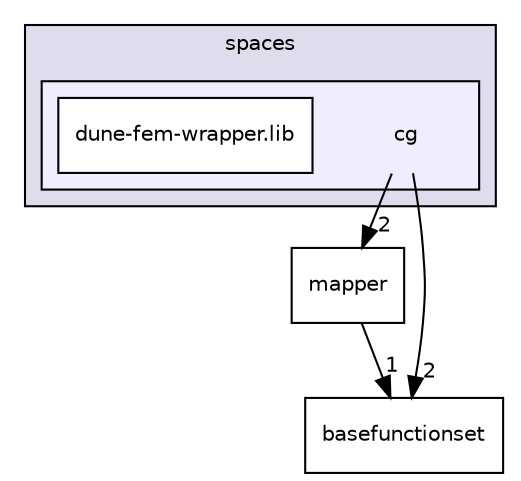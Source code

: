 digraph "cg" {
  compound=true
  node [ fontsize="10", fontname="Helvetica"];
  edge [ labelfontsize="10", labelfontname="Helvetica"];
  subgraph clusterdir_c10f7938b13dcbddf851adbb235e7250 {
    graph [ bgcolor="#ddddee", pencolor="black", label="spaces" fontname="Helvetica", fontsize="10", URL="dir_c10f7938b13dcbddf851adbb235e7250.html"]
  subgraph clusterdir_74593955b6c8233cbf9c2d7349ed4c8a {
    graph [ bgcolor="#eeeeff", pencolor="black", label="" URL="dir_74593955b6c8233cbf9c2d7349ed4c8a.html"];
    dir_74593955b6c8233cbf9c2d7349ed4c8a [shape=plaintext label="cg"];
    dir_1df761907f431ae403b00ea0290ffd16 [shape=box label="dune-fem-wrapper.lib" color="black" fillcolor="white" style="filled" URL="dir_1df761907f431ae403b00ea0290ffd16.html"];
  }
  }
  dir_35f64527f749db039c56891c71e9c2c5 [shape=box label="mapper" URL="dir_35f64527f749db039c56891c71e9c2c5.html"];
  dir_6d9e948cb89543348b04ec50bf9b369d [shape=box label="basefunctionset" URL="dir_6d9e948cb89543348b04ec50bf9b369d.html"];
  dir_35f64527f749db039c56891c71e9c2c5->dir_6d9e948cb89543348b04ec50bf9b369d [headlabel="1", labeldistance=1.5 headhref="dir_000030_000029.html"];
  dir_74593955b6c8233cbf9c2d7349ed4c8a->dir_35f64527f749db039c56891c71e9c2c5 [headlabel="2", labeldistance=1.5 headhref="dir_000008_000030.html"];
  dir_74593955b6c8233cbf9c2d7349ed4c8a->dir_6d9e948cb89543348b04ec50bf9b369d [headlabel="2", labeldistance=1.5 headhref="dir_000008_000029.html"];
}
